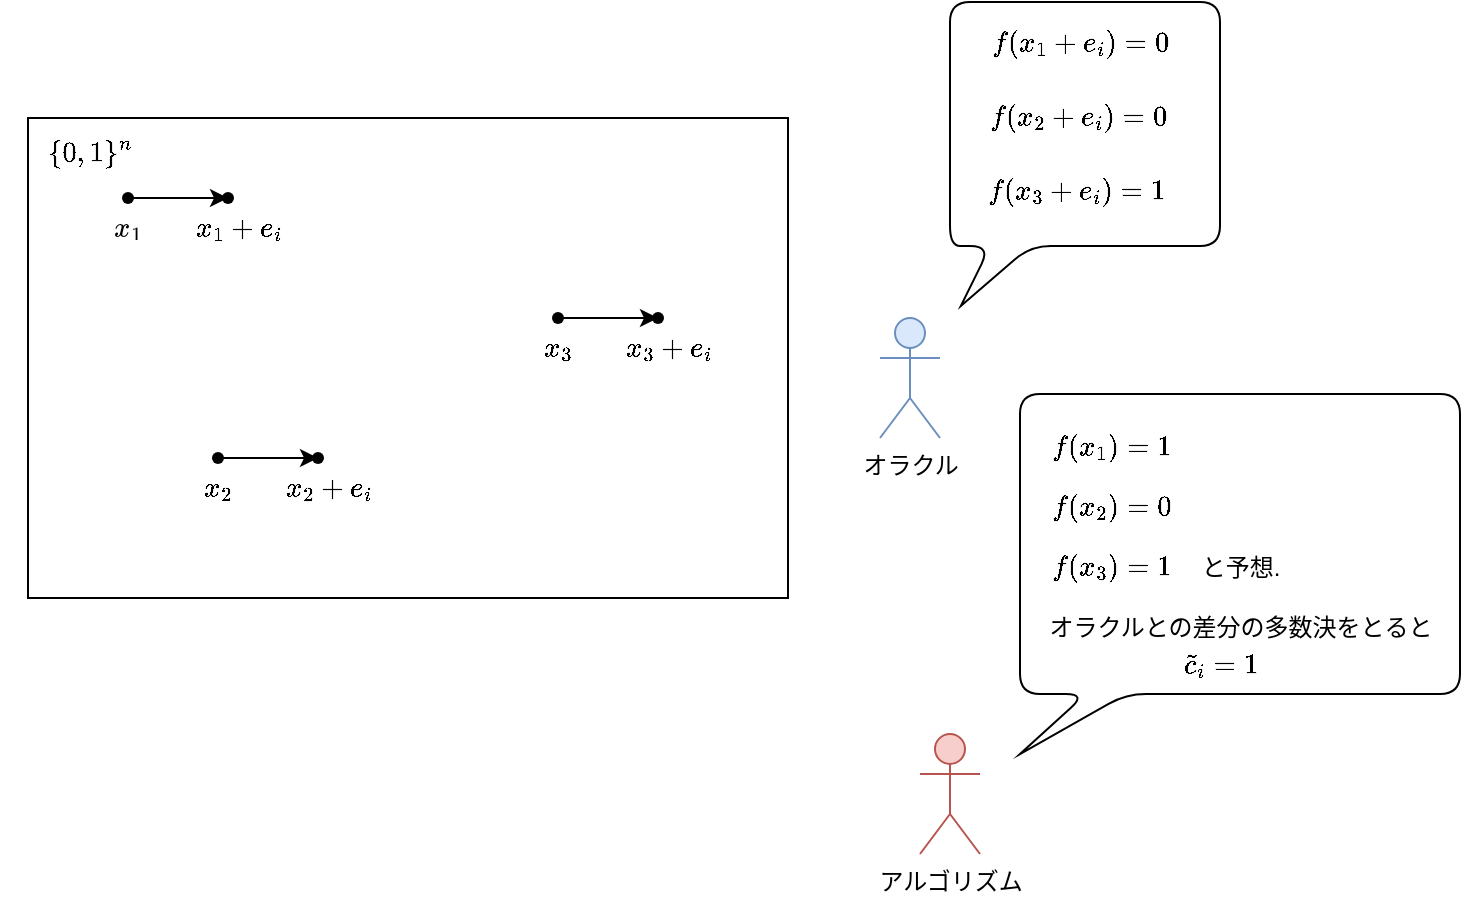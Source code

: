 <mxfile version="24.7.17">
  <diagram name="ページ1" id="cKG2I36ORXZr6lROB8Vh">
    <mxGraphModel dx="1122" dy="706" grid="1" gridSize="10" guides="1" tooltips="1" connect="1" arrows="1" fold="1" page="1" pageScale="1" pageWidth="827" pageHeight="1169" math="1" shadow="0">
      <root>
        <mxCell id="0" />
        <mxCell id="1" parent="0" />
        <mxCell id="srJYz0smfri57A-LHfWj-1" value="" style="rounded=0;whiteSpace=wrap;html=1;" vertex="1" parent="1">
          <mxGeometry x="34" y="92" width="380" height="240" as="geometry" />
        </mxCell>
        <mxCell id="srJYz0smfri57A-LHfWj-9" value="" style="group" vertex="1" connectable="0" parent="1">
          <mxGeometry x="64" y="122" width="120" height="40" as="geometry" />
        </mxCell>
        <mxCell id="srJYz0smfri57A-LHfWj-8" style="edgeStyle=orthogonalEdgeStyle;rounded=0;orthogonalLoop=1;jettySize=auto;html=1;" edge="1" parent="srJYz0smfri57A-LHfWj-9" source="srJYz0smfri57A-LHfWj-2" target="srJYz0smfri57A-LHfWj-3">
          <mxGeometry relative="1" as="geometry" />
        </mxCell>
        <mxCell id="srJYz0smfri57A-LHfWj-2" value="" style="shape=waypoint;sketch=0;size=6;pointerEvents=1;points=[];fillColor=none;resizable=0;rotatable=0;perimeter=centerPerimeter;snapToPoint=1;" vertex="1" parent="srJYz0smfri57A-LHfWj-9">
          <mxGeometry x="10" width="20" height="20" as="geometry" />
        </mxCell>
        <mxCell id="srJYz0smfri57A-LHfWj-3" value="" style="shape=waypoint;sketch=0;size=6;pointerEvents=1;points=[];fillColor=none;resizable=0;rotatable=0;perimeter=centerPerimeter;snapToPoint=1;" vertex="1" parent="srJYz0smfri57A-LHfWj-9">
          <mxGeometry x="60" width="20" height="20" as="geometry" />
        </mxCell>
        <mxCell id="srJYz0smfri57A-LHfWj-5" value="&lt;svg style=&quot;vertical-align: -0.339ex;&quot; xmlns:xlink=&quot;http://www.w3.org/1999/xlink&quot; viewBox=&quot;0 -442 1008.6 592&quot; role=&quot;img&quot; height=&quot;1.339ex&quot; width=&quot;2.282ex&quot; xmlns=&quot;http://www.w3.org/2000/svg&quot;&gt;&lt;defs&gt;&lt;path d=&quot;M52 289Q59 331 106 386T222 442Q257 442 286 424T329 379Q371 442 430 442Q467 442 494 420T522 361Q522 332 508 314T481 292T458 288Q439 288 427 299T415 328Q415 374 465 391Q454 404 425 404Q412 404 406 402Q368 386 350 336Q290 115 290 78Q290 50 306 38T341 26Q378 26 414 59T463 140Q466 150 469 151T485 153H489Q504 153 504 145Q504 144 502 134Q486 77 440 33T333 -11Q263 -11 227 52Q186 -10 133 -10H127Q78 -10 57 16T35 71Q35 103 54 123T99 143Q142 143 142 101Q142 81 130 66T107 46T94 41L91 40Q91 39 97 36T113 29T132 26Q168 26 194 71Q203 87 217 139T245 247T261 313Q266 340 266 352Q266 380 251 392T217 404Q177 404 142 372T93 290Q91 281 88 280T72 278H58Q52 284 52 289Z&quot; id=&quot;MJX-2-TEX-I-1D465&quot;&gt;&lt;/path&gt;&lt;path d=&quot;M213 578L200 573Q186 568 160 563T102 556H83V602H102Q149 604 189 617T245 641T273 663Q275 666 285 666Q294 666 302 660V361L303 61Q310 54 315 52T339 48T401 46H427V0H416Q395 3 257 3Q121 3 100 0H88V46H114Q136 46 152 46T177 47T193 50T201 52T207 57T213 61V578Z&quot; id=&quot;MJX-2-TEX-N-31&quot;&gt;&lt;/path&gt;&lt;/defs&gt;&lt;g transform=&quot;scale(1,-1)&quot; stroke-width=&quot;0&quot; fill=&quot;currentColor&quot; stroke=&quot;currentColor&quot;&gt;&lt;g data-mml-node=&quot;math&quot;&gt;&lt;g data-mml-node=&quot;msub&quot;&gt;&lt;g data-mml-node=&quot;mi&quot;&gt;&lt;use xlink:href=&quot;#MJX-2-TEX-I-1D465&quot; data-c=&quot;1D465&quot;&gt;&lt;/use&gt;&lt;/g&gt;&lt;g transform=&quot;translate(605,-150) scale(0.707)&quot; data-mml-node=&quot;mn&quot;&gt;&lt;use xlink:href=&quot;#MJX-2-TEX-N-31&quot; data-c=&quot;31&quot;&gt;&lt;/use&gt;&lt;/g&gt;&lt;/g&gt;&lt;/g&gt;&lt;/g&gt;&lt;/svg&gt;" style="text;html=1;align=center;verticalAlign=middle;resizable=0;points=[];autosize=1;strokeColor=none;fillColor=none;" vertex="1" parent="srJYz0smfri57A-LHfWj-9">
          <mxGeometry y="10" width="40" height="30" as="geometry" />
        </mxCell>
        <mxCell id="srJYz0smfri57A-LHfWj-7" value="$$x_1+e_i$$" style="text;html=1;align=center;verticalAlign=middle;resizable=0;points=[];autosize=1;strokeColor=none;fillColor=none;" vertex="1" parent="srJYz0smfri57A-LHfWj-9">
          <mxGeometry x="30" y="10" width="90" height="30" as="geometry" />
        </mxCell>
        <mxCell id="srJYz0smfri57A-LHfWj-11" style="edgeStyle=orthogonalEdgeStyle;rounded=0;orthogonalLoop=1;jettySize=auto;html=1;" edge="1" parent="1" source="srJYz0smfri57A-LHfWj-12" target="srJYz0smfri57A-LHfWj-13">
          <mxGeometry relative="1" as="geometry" />
        </mxCell>
        <mxCell id="srJYz0smfri57A-LHfWj-12" value="" style="shape=waypoint;sketch=0;size=6;pointerEvents=1;points=[];fillColor=none;resizable=0;rotatable=0;perimeter=centerPerimeter;snapToPoint=1;" vertex="1" parent="1">
          <mxGeometry x="289" y="182" width="20" height="20" as="geometry" />
        </mxCell>
        <mxCell id="srJYz0smfri57A-LHfWj-13" value="" style="shape=waypoint;sketch=0;size=6;pointerEvents=1;points=[];fillColor=none;resizable=0;rotatable=0;perimeter=centerPerimeter;snapToPoint=1;" vertex="1" parent="1">
          <mxGeometry x="339" y="182" width="20" height="20" as="geometry" />
        </mxCell>
        <mxCell id="srJYz0smfri57A-LHfWj-15" value="$$x_3+e_i$$" style="text;html=1;align=center;verticalAlign=middle;resizable=0;points=[];autosize=1;strokeColor=none;fillColor=none;" vertex="1" parent="1">
          <mxGeometry x="309" y="192" width="90" height="30" as="geometry" />
        </mxCell>
        <mxCell id="srJYz0smfri57A-LHfWj-16" value="$$x_3$$" style="text;html=1;align=center;verticalAlign=middle;resizable=0;points=[];autosize=1;strokeColor=none;fillColor=none;" vertex="1" parent="1">
          <mxGeometry x="264" y="192" width="70" height="30" as="geometry" />
        </mxCell>
        <mxCell id="srJYz0smfri57A-LHfWj-17" style="edgeStyle=orthogonalEdgeStyle;rounded=0;orthogonalLoop=1;jettySize=auto;html=1;" edge="1" parent="1" source="srJYz0smfri57A-LHfWj-18" target="srJYz0smfri57A-LHfWj-19">
          <mxGeometry relative="1" as="geometry" />
        </mxCell>
        <mxCell id="srJYz0smfri57A-LHfWj-18" value="" style="shape=waypoint;sketch=0;size=6;pointerEvents=1;points=[];fillColor=none;resizable=0;rotatable=0;perimeter=centerPerimeter;snapToPoint=1;" vertex="1" parent="1">
          <mxGeometry x="119" y="252" width="20" height="20" as="geometry" />
        </mxCell>
        <mxCell id="srJYz0smfri57A-LHfWj-19" value="" style="shape=waypoint;sketch=0;size=6;pointerEvents=1;points=[];fillColor=none;resizable=0;rotatable=0;perimeter=centerPerimeter;snapToPoint=1;" vertex="1" parent="1">
          <mxGeometry x="169" y="252" width="20" height="20" as="geometry" />
        </mxCell>
        <mxCell id="srJYz0smfri57A-LHfWj-20" value="$$x_2+e_i$$" style="text;html=1;align=center;verticalAlign=middle;resizable=0;points=[];autosize=1;strokeColor=none;fillColor=none;" vertex="1" parent="1">
          <mxGeometry x="139" y="262" width="90" height="30" as="geometry" />
        </mxCell>
        <mxCell id="srJYz0smfri57A-LHfWj-21" value="$$x_2$$" style="text;html=1;align=center;verticalAlign=middle;resizable=0;points=[];autosize=1;strokeColor=none;fillColor=none;" vertex="1" parent="1">
          <mxGeometry x="94" y="262" width="70" height="30" as="geometry" />
        </mxCell>
        <mxCell id="srJYz0smfri57A-LHfWj-23" value="オラクル" style="shape=umlActor;verticalLabelPosition=bottom;verticalAlign=top;html=1;outlineConnect=0;fillColor=#dae8fc;strokeColor=#6c8ebf;" vertex="1" parent="1">
          <mxGeometry x="460" y="192" width="30" height="60" as="geometry" />
        </mxCell>
        <mxCell id="srJYz0smfri57A-LHfWj-25" value="$$\{0,1\}^n$$" style="text;html=1;align=center;verticalAlign=middle;resizable=0;points=[];autosize=1;strokeColor=none;fillColor=none;" vertex="1" parent="1">
          <mxGeometry x="20" y="95" width="90" height="30" as="geometry" />
        </mxCell>
        <mxCell id="srJYz0smfri57A-LHfWj-26" value="" style="shape=callout;whiteSpace=wrap;html=1;perimeter=calloutPerimeter;position2=0.04;size=30;position=0.15;rounded=1;" vertex="1" parent="1">
          <mxGeometry x="495" y="34" width="135" height="152" as="geometry" />
        </mxCell>
        <mxCell id="srJYz0smfri57A-LHfWj-28" value="$$f(x_1+e_i)=0$$" style="text;html=1;align=center;verticalAlign=middle;resizable=0;points=[];autosize=1;strokeColor=none;fillColor=none;" vertex="1" parent="1">
          <mxGeometry x="500" y="40" width="120" height="30" as="geometry" />
        </mxCell>
        <mxCell id="srJYz0smfri57A-LHfWj-30" value="$$f(x_2+e_i)=0$$" style="text;html=1;align=center;verticalAlign=middle;resizable=0;points=[];autosize=1;strokeColor=none;fillColor=none;" vertex="1" parent="1">
          <mxGeometry x="499" y="77" width="120" height="30" as="geometry" />
        </mxCell>
        <mxCell id="srJYz0smfri57A-LHfWj-32" value="$$f(x_3+e_i)=1$$" style="text;html=1;align=center;verticalAlign=middle;resizable=0;points=[];autosize=1;strokeColor=none;fillColor=none;" vertex="1" parent="1">
          <mxGeometry x="498" y="114" width="120" height="30" as="geometry" />
        </mxCell>
        <mxCell id="srJYz0smfri57A-LHfWj-33" value="アルゴリズム" style="shape=umlActor;verticalLabelPosition=bottom;verticalAlign=top;html=1;outlineConnect=0;fillColor=#f8cecc;strokeColor=#b85450;" vertex="1" parent="1">
          <mxGeometry x="480" y="400" width="30" height="60" as="geometry" />
        </mxCell>
        <mxCell id="srJYz0smfri57A-LHfWj-34" value="" style="shape=callout;whiteSpace=wrap;html=1;perimeter=calloutPerimeter;position2=0;size=30;position=0.15;rounded=1;" vertex="1" parent="1">
          <mxGeometry x="530" y="230" width="220" height="180" as="geometry" />
        </mxCell>
        <mxCell id="srJYz0smfri57A-LHfWj-35" value="$$f(x_1)=1$$" style="text;html=1;align=center;verticalAlign=middle;resizable=0;points=[];autosize=1;strokeColor=none;fillColor=none;" vertex="1" parent="1">
          <mxGeometry x="530" y="242" width="90" height="30" as="geometry" />
        </mxCell>
        <mxCell id="srJYz0smfri57A-LHfWj-36" value="$$f(x_2)=0$$" style="text;html=1;align=center;verticalAlign=middle;resizable=0;points=[];autosize=1;strokeColor=none;fillColor=none;" vertex="1" parent="1">
          <mxGeometry x="530" y="272" width="90" height="30" as="geometry" />
        </mxCell>
        <mxCell id="srJYz0smfri57A-LHfWj-37" value="$$f(x_3)=1$$" style="text;html=1;align=center;verticalAlign=middle;resizable=0;points=[];autosize=1;strokeColor=none;fillColor=none;" vertex="1" parent="1">
          <mxGeometry x="530" y="302" width="90" height="30" as="geometry" />
        </mxCell>
        <mxCell id="srJYz0smfri57A-LHfWj-38" value="オラクルとの差分の多数決をとると" style="text;html=1;align=center;verticalAlign=middle;resizable=0;points=[];autosize=1;strokeColor=none;fillColor=none;" vertex="1" parent="1">
          <mxGeometry x="535" y="332" width="210" height="30" as="geometry" />
        </mxCell>
        <mxCell id="srJYz0smfri57A-LHfWj-39" value="$$\widetilde{c}_i=1$$" style="text;html=1;align=center;verticalAlign=middle;resizable=0;points=[];autosize=1;strokeColor=none;fillColor=none;" vertex="1" parent="1">
          <mxGeometry x="560" y="350" width="140" height="30" as="geometry" />
        </mxCell>
        <mxCell id="srJYz0smfri57A-LHfWj-40" value="と予想." style="text;html=1;align=center;verticalAlign=middle;resizable=0;points=[];autosize=1;strokeColor=none;fillColor=none;" vertex="1" parent="1">
          <mxGeometry x="610" y="302" width="60" height="30" as="geometry" />
        </mxCell>
      </root>
    </mxGraphModel>
  </diagram>
</mxfile>
